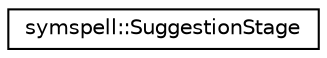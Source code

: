 digraph "Graphical Class Hierarchy"
{
 // LATEX_PDF_SIZE
  edge [fontname="Helvetica",fontsize="10",labelfontname="Helvetica",labelfontsize="10"];
  node [fontname="Helvetica",fontsize="10",shape=record];
  rankdir="LR";
  Node0 [label="symspell::SuggestionStage",height=0.2,width=0.4,color="black", fillcolor="white", style="filled",URL="$classsymspell_1_1_suggestion_stage.html",tooltip="SymSpell element."];
}
